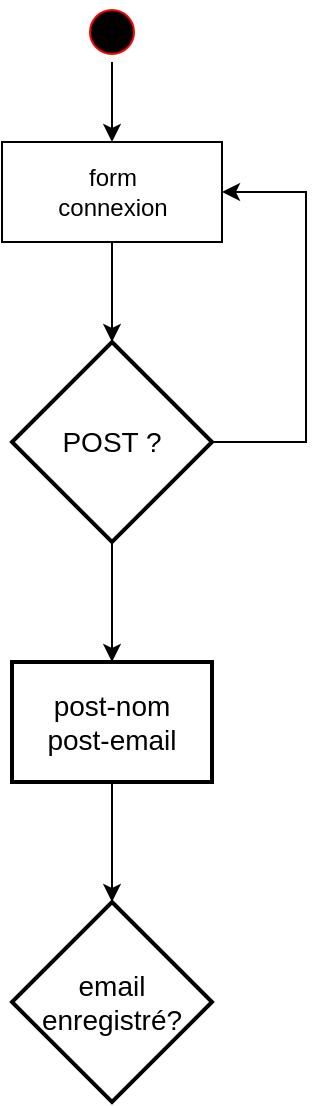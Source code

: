 <mxfile version="12.1.0" type="device" pages="1"><diagram id="a4pMfVFhv6atXhGqJNvT" name="Page-1"><mxGraphModel dx="1408" dy="808" grid="1" gridSize="10" guides="1" tooltips="1" connect="1" arrows="1" fold="1" page="1" pageScale="1" pageWidth="827" pageHeight="1169" math="0" shadow="0"><root><mxCell id="0"/><mxCell id="1" parent="0"/><mxCell id="FZulFQ9Xf4SAKOdk1LTf-8" value="" style="edgeStyle=orthogonalEdgeStyle;rounded=0;orthogonalLoop=1;jettySize=auto;html=1;" edge="1" parent="1" source="FZulFQ9Xf4SAKOdk1LTf-1" target="FZulFQ9Xf4SAKOdk1LTf-7"><mxGeometry relative="1" as="geometry"/></mxCell><mxCell id="FZulFQ9Xf4SAKOdk1LTf-1" value="form&lt;br&gt;connexion" style="html=1;" vertex="1" parent="1"><mxGeometry x="358" y="120" width="110" height="50" as="geometry"/></mxCell><mxCell id="FZulFQ9Xf4SAKOdk1LTf-6" value="" style="edgeStyle=orthogonalEdgeStyle;rounded=0;orthogonalLoop=1;jettySize=auto;html=1;" edge="1" parent="1" source="FZulFQ9Xf4SAKOdk1LTf-2" target="FZulFQ9Xf4SAKOdk1LTf-1"><mxGeometry relative="1" as="geometry"/></mxCell><mxCell id="FZulFQ9Xf4SAKOdk1LTf-2" value="" style="ellipse;html=1;shape=startState;fillColor=#000000;strokeColor=#ff0000;" vertex="1" parent="1"><mxGeometry x="398" y="50" width="30" height="30" as="geometry"/></mxCell><mxCell id="FZulFQ9Xf4SAKOdk1LTf-10" style="edgeStyle=orthogonalEdgeStyle;rounded=0;orthogonalLoop=1;jettySize=auto;html=1;exitX=1;exitY=0.5;exitDx=0;exitDy=0;entryX=1;entryY=0.5;entryDx=0;entryDy=0;" edge="1" parent="1" source="FZulFQ9Xf4SAKOdk1LTf-7" target="FZulFQ9Xf4SAKOdk1LTf-1"><mxGeometry relative="1" as="geometry"><Array as="points"><mxPoint x="510" y="270"/><mxPoint x="510" y="145"/></Array></mxGeometry></mxCell><mxCell id="FZulFQ9Xf4SAKOdk1LTf-12" value="" style="edgeStyle=orthogonalEdgeStyle;rounded=0;orthogonalLoop=1;jettySize=auto;html=1;" edge="1" parent="1" source="FZulFQ9Xf4SAKOdk1LTf-7" target="FZulFQ9Xf4SAKOdk1LTf-11"><mxGeometry relative="1" as="geometry"/></mxCell><mxCell id="FZulFQ9Xf4SAKOdk1LTf-7" value="POST ?" style="shape=rhombus;strokeWidth=2;fontSize=17;perimeter=rhombusPerimeter;whiteSpace=wrap;html=1;align=center;fontSize=14;" vertex="1" parent="1"><mxGeometry x="363" y="220" width="100" height="100" as="geometry"/></mxCell><mxCell id="FZulFQ9Xf4SAKOdk1LTf-17" value="" style="edgeStyle=orthogonalEdgeStyle;rounded=0;orthogonalLoop=1;jettySize=auto;html=1;" edge="1" parent="1" source="FZulFQ9Xf4SAKOdk1LTf-11" target="FZulFQ9Xf4SAKOdk1LTf-16"><mxGeometry relative="1" as="geometry"/></mxCell><mxCell id="FZulFQ9Xf4SAKOdk1LTf-11" value="post-nom&lt;br&gt;post-email" style="strokeWidth=2;whiteSpace=wrap;html=1;align=center;fontSize=14;" vertex="1" parent="1"><mxGeometry x="363" y="380" width="100" height="60" as="geometry"/></mxCell><mxCell id="FZulFQ9Xf4SAKOdk1LTf-16" value="email&lt;br&gt;enregistré?" style="shape=rhombus;strokeWidth=2;fontSize=17;perimeter=rhombusPerimeter;whiteSpace=wrap;html=1;align=center;fontSize=14;" vertex="1" parent="1"><mxGeometry x="363" y="500" width="100" height="100" as="geometry"/></mxCell></root></mxGraphModel></diagram></mxfile>